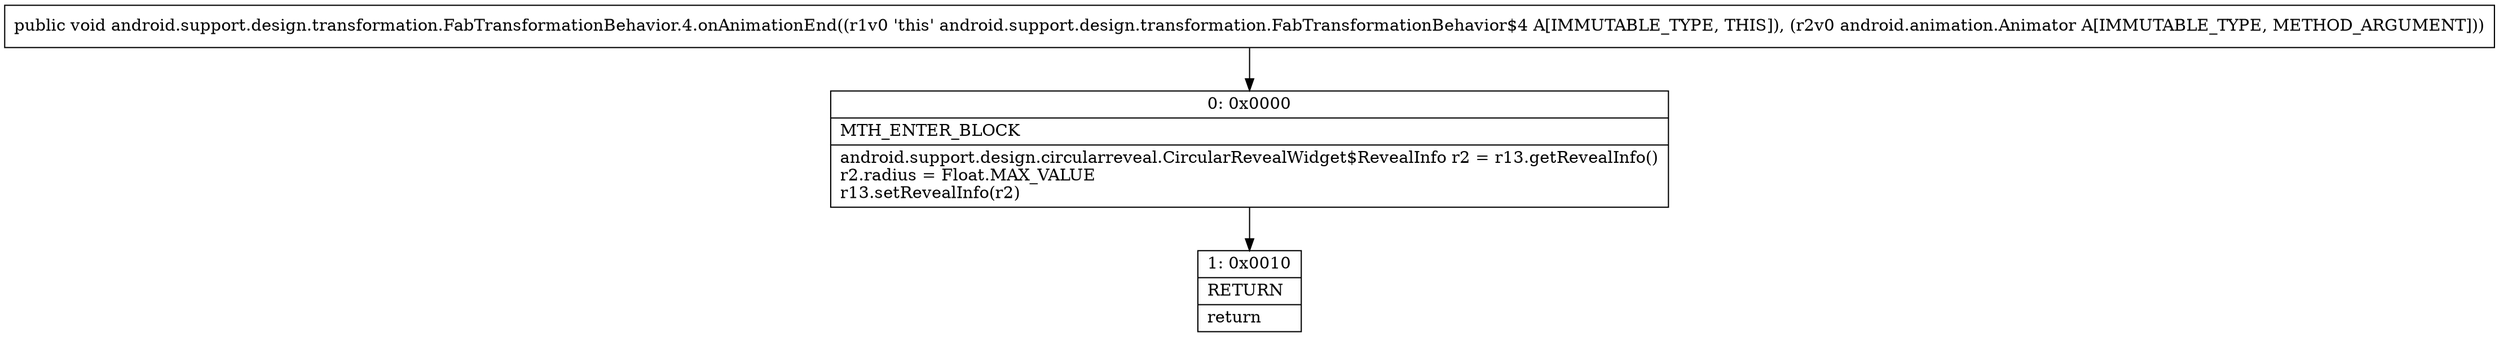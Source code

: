 digraph "CFG forandroid.support.design.transformation.FabTransformationBehavior.4.onAnimationEnd(Landroid\/animation\/Animator;)V" {
Node_0 [shape=record,label="{0\:\ 0x0000|MTH_ENTER_BLOCK\l|android.support.design.circularreveal.CircularRevealWidget$RevealInfo r2 = r13.getRevealInfo()\lr2.radius = Float.MAX_VALUE\lr13.setRevealInfo(r2)\l}"];
Node_1 [shape=record,label="{1\:\ 0x0010|RETURN\l|return\l}"];
MethodNode[shape=record,label="{public void android.support.design.transformation.FabTransformationBehavior.4.onAnimationEnd((r1v0 'this' android.support.design.transformation.FabTransformationBehavior$4 A[IMMUTABLE_TYPE, THIS]), (r2v0 android.animation.Animator A[IMMUTABLE_TYPE, METHOD_ARGUMENT])) }"];
MethodNode -> Node_0;
Node_0 -> Node_1;
}

